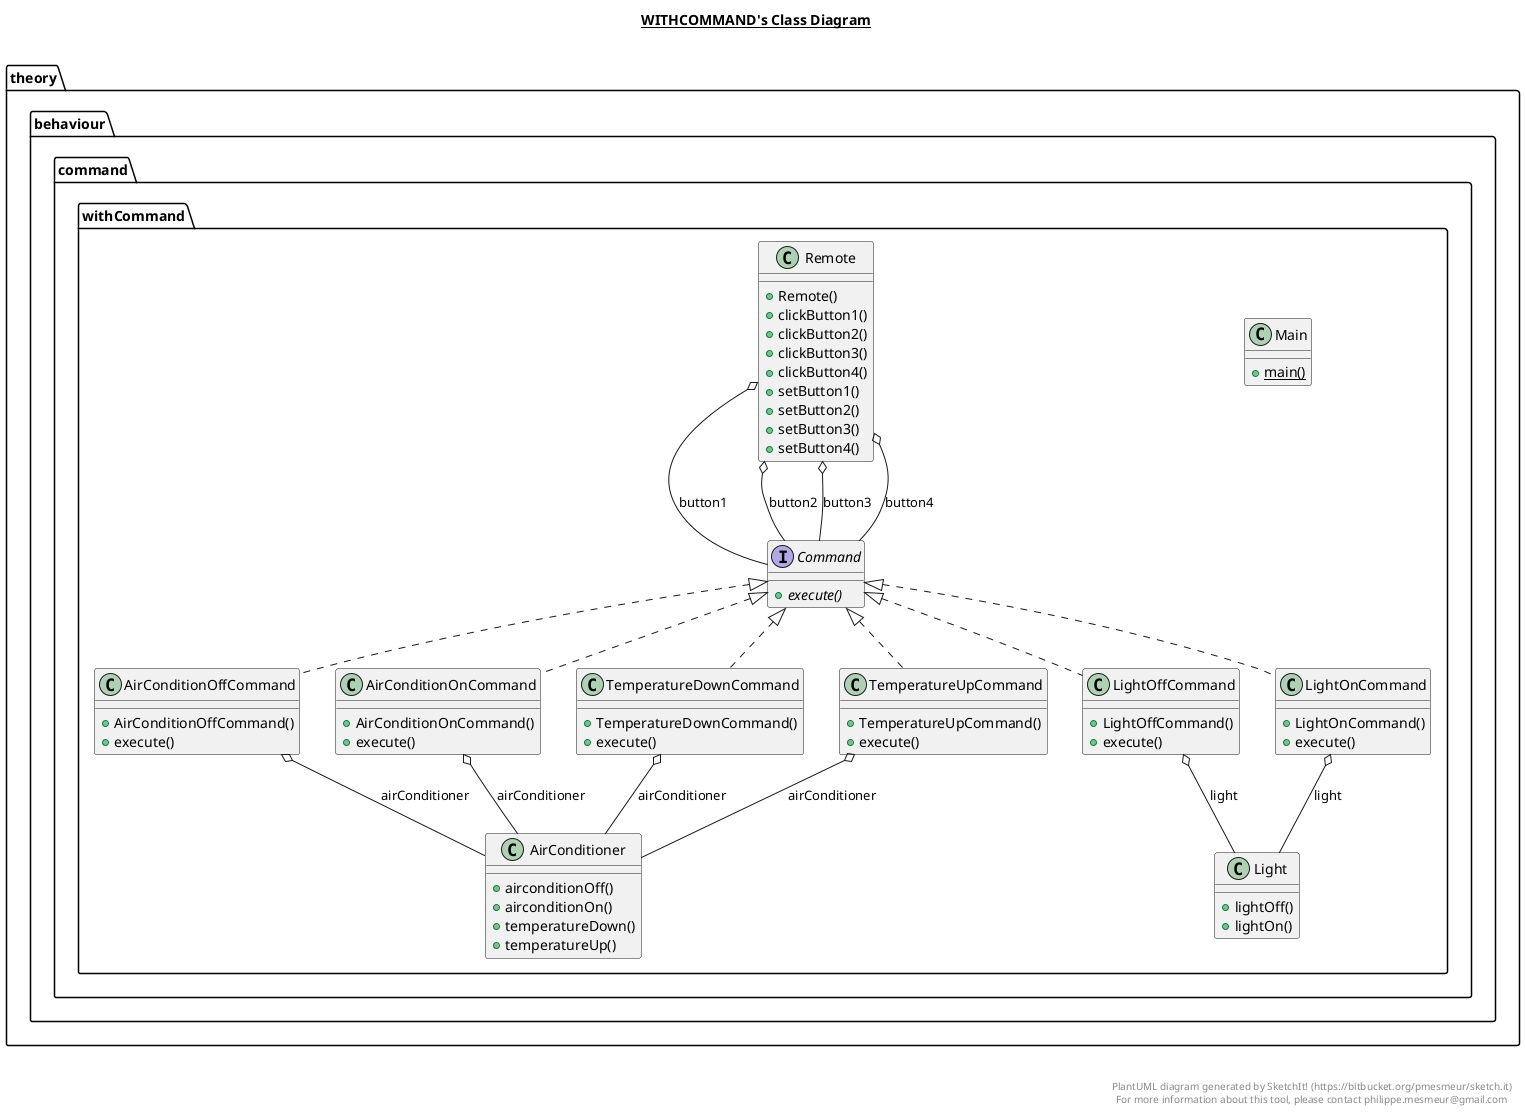@startuml

title __WITHCOMMAND's Class Diagram__\n

  namespace theory.behaviour.command.withCommand {
    class theory.behaviour.command.withCommand.AirConditionOffCommand {
        + AirConditionOffCommand()
        + execute()
    }
  }
  

  namespace theory.behaviour.command.withCommand {
    class theory.behaviour.command.withCommand.AirConditionOnCommand {
        + AirConditionOnCommand()
        + execute()
    }
  }
  

  namespace theory.behaviour.command.withCommand {
    class theory.behaviour.command.withCommand.AirConditioner {
        + airconditionOff()
        + airconditionOn()
        + temperatureDown()
        + temperatureUp()
    }
  }
  

  namespace theory.behaviour.command.withCommand {
    interface theory.behaviour.command.withCommand.Command {
        {abstract} + execute()
    }
  }
  

  namespace theory.behaviour.command.withCommand {
    class theory.behaviour.command.withCommand.Light {
        + lightOff()
        + lightOn()
    }
  }
  

  namespace theory.behaviour.command.withCommand {
    class theory.behaviour.command.withCommand.LightOffCommand {
        + LightOffCommand()
        + execute()
    }
  }
  

  namespace theory.behaviour.command.withCommand {
    class theory.behaviour.command.withCommand.LightOnCommand {
        + LightOnCommand()
        + execute()
    }
  }
  

  namespace theory.behaviour.command.withCommand {
    class theory.behaviour.command.withCommand.Main {
        {static} + main()
    }
  }
  

  namespace theory.behaviour.command.withCommand {
    class theory.behaviour.command.withCommand.Remote {
        + Remote()
        + clickButton1()
        + clickButton2()
        + clickButton3()
        + clickButton4()
        + setButton1()
        + setButton2()
        + setButton3()
        + setButton4()
    }
  }
  

  namespace theory.behaviour.command.withCommand {
    class theory.behaviour.command.withCommand.TemperatureDownCommand {
        + TemperatureDownCommand()
        + execute()
    }
  }
  

  namespace theory.behaviour.command.withCommand {
    class theory.behaviour.command.withCommand.TemperatureUpCommand {
        + TemperatureUpCommand()
        + execute()
    }
  }
  

  theory.behaviour.command.withCommand.AirConditionOffCommand .up.|> theory.behaviour.command.withCommand.Command
  theory.behaviour.command.withCommand.AirConditionOffCommand o-- theory.behaviour.command.withCommand.AirConditioner : airConditioner
  theory.behaviour.command.withCommand.AirConditionOnCommand .up.|> theory.behaviour.command.withCommand.Command
  theory.behaviour.command.withCommand.AirConditionOnCommand o-- theory.behaviour.command.withCommand.AirConditioner : airConditioner
  theory.behaviour.command.withCommand.LightOffCommand .up.|> theory.behaviour.command.withCommand.Command
  theory.behaviour.command.withCommand.LightOffCommand o-- theory.behaviour.command.withCommand.Light : light
  theory.behaviour.command.withCommand.LightOnCommand .up.|> theory.behaviour.command.withCommand.Command
  theory.behaviour.command.withCommand.LightOnCommand o-- theory.behaviour.command.withCommand.Light : light
  theory.behaviour.command.withCommand.Remote o-- theory.behaviour.command.withCommand.Command : button1
  theory.behaviour.command.withCommand.Remote o-- theory.behaviour.command.withCommand.Command : button2
  theory.behaviour.command.withCommand.Remote o-- theory.behaviour.command.withCommand.Command : button3
  theory.behaviour.command.withCommand.Remote o-- theory.behaviour.command.withCommand.Command : button4
  theory.behaviour.command.withCommand.TemperatureDownCommand .up.|> theory.behaviour.command.withCommand.Command
  theory.behaviour.command.withCommand.TemperatureDownCommand o-- theory.behaviour.command.withCommand.AirConditioner : airConditioner
  theory.behaviour.command.withCommand.TemperatureUpCommand .up.|> theory.behaviour.command.withCommand.Command
  theory.behaviour.command.withCommand.TemperatureUpCommand o-- theory.behaviour.command.withCommand.AirConditioner : airConditioner


right footer


PlantUML diagram generated by SketchIt! (https://bitbucket.org/pmesmeur/sketch.it)
For more information about this tool, please contact philippe.mesmeur@gmail.com
endfooter

@enduml
